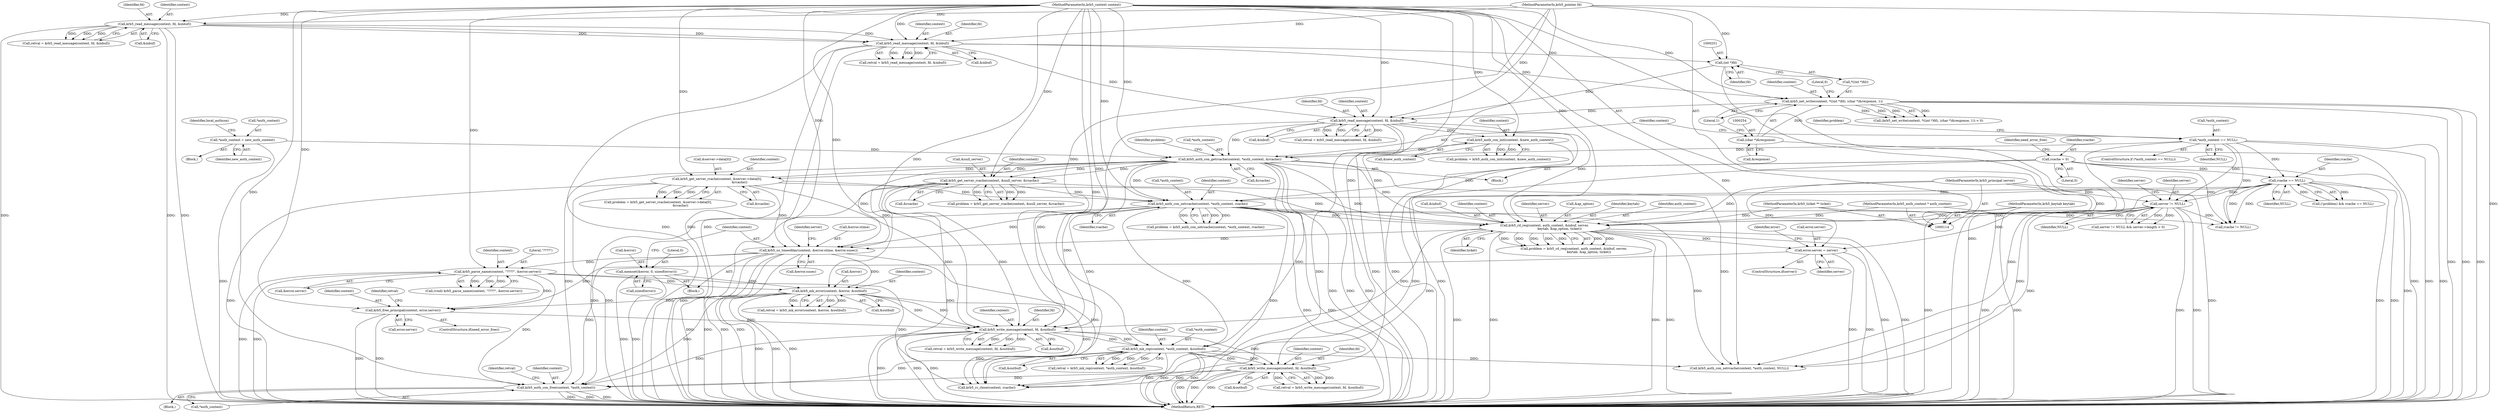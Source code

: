 digraph "0_krb5_102bb6ebf20f9174130c85c3b052ae104e5073ec_0@API" {
"1000579" [label="(Call,krb5_auth_con_free(context, *auth_context))"];
"1000396" [label="(Call,krb5_us_timeofday(context, &error.stime, &error.susec))"];
"1000295" [label="(Call,krb5_auth_con_getrcache(context, *auth_context, &rcache))"];
"1000284" [label="(Call,krb5_auth_con_init(context, &new_auth_context))"];
"1000269" [label="(Call,krb5_read_message(context, fd, &inbuf))"];
"1000247" [label="(Call,krb5_net_write(context, *((int *)fd), (char *)&response, 1))"];
"1000205" [label="(Call,krb5_read_message(context, fd, &inbuf))"];
"1000167" [label="(Call,krb5_read_message(context, fd, &inbuf))"];
"1000115" [label="(MethodParameterIn,krb5_context context)"];
"1000117" [label="(MethodParameterIn,krb5_pointer fd)"];
"1000253" [label="(Call,(char *)&response)"];
"1000250" [label="(Call,(int *)fd)"];
"1000288" [label="(Call,*auth_context = new_auth_context)"];
"1000277" [label="(Call,*auth_context == NULL)"];
"1000357" [label="(Call,krb5_auth_con_setrcache(context, *auth_context, rcache))"];
"1000322" [label="(Call,krb5_get_server_rcache(context, &server->data[0],\n                                             &rcache))"];
"1000346" [label="(Call,krb5_get_server_rcache(context, &null_server, &rcache))"];
"1000305" [label="(Call,rcache == NULL)"];
"1000135" [label="(Call,rcache = 0)"];
"1000371" [label="(Call,krb5_rd_req(context, auth_context, &inbuf, server,\n                              keytab, &ap_option, ticket))"];
"1000116" [label="(MethodParameterIn,krb5_auth_context * auth_context)"];
"1000311" [label="(Call,server != NULL)"];
"1000119" [label="(MethodParameterIn,krb5_principal server)"];
"1000121" [label="(MethodParameterIn,krb5_keytab keytab)"];
"1000122" [label="(MethodParameterIn,krb5_ticket ** ticket)"];
"1000523" [label="(Call,krb5_write_message(context, fd, &outbuf))"];
"1000482" [label="(Call,krb5_mk_error(context, &error, &outbuf))"];
"1000417" [label="(Call,krb5_parse_name(context, \"????\", &error.server))"];
"1000390" [label="(Call,memset(&error, 0, sizeof(error)))"];
"1000504" [label="(Call,krb5_free_principal(context, error.server))"];
"1000408" [label="(Call,error.server = server)"];
"1000563" [label="(Call,krb5_write_message(context, fd, &outbuf))"];
"1000552" [label="(Call,krb5_mk_rep(context, *auth_context, &outbuf))"];
"1000305" [label="(Call,rcache == NULL)"];
"1000316" [label="(Identifier,server)"];
"1000480" [label="(Call,retval = krb5_mk_error(context, &error, &outbuf))"];
"1000350" [label="(Call,&rcache)"];
"1000563" [label="(Call,krb5_write_message(context, fd, &outbuf))"];
"1000358" [label="(Identifier,context)"];
"1000295" [label="(Call,krb5_auth_con_getrcache(context, *auth_context, &rcache))"];
"1000526" [label="(Call,&outbuf)"];
"1000566" [label="(Call,&outbuf)"];
"1000594" [label="(Call,krb5_auth_con_setrcache(context, *auth_context, NULL))"];
"1000372" [label="(Identifier,context)"];
"1000247" [label="(Call,krb5_net_write(context, *((int *)fd), (char *)&response, 1))"];
"1000116" [label="(MethodParameterIn,krb5_auth_context * auth_context)"];
"1000506" [label="(Call,error.server)"];
"1000556" [label="(Call,&outbuf)"];
"1000376" [label="(Identifier,server)"];
"1000580" [label="(Identifier,context)"];
"1000288" [label="(Call,*auth_context = new_auth_context)"];
"1000415" [label="(Call,(void) krb5_parse_name(context, \"????\", &error.server))"];
"1000402" [label="(Call,&error.susec)"];
"1000304" [label="(Identifier,problem)"];
"1000250" [label="(Call,(int *)fd)"];
"1000203" [label="(Call,retval = krb5_read_message(context, fd, &inbuf))"];
"1000285" [label="(Identifier,context)"];
"1000293" [label="(Identifier,local_authcon)"];
"1000522" [label="(Identifier,retval)"];
"1000552" [label="(Call,krb5_mk_rep(context, *auth_context, &outbuf))"];
"1000281" [label="(Block,)"];
"1000277" [label="(Call,*auth_context == NULL)"];
"1000255" [label="(Call,&response)"];
"1000269" [label="(Call,krb5_read_message(context, fd, &inbuf))"];
"1000258" [label="(Literal,0)"];
"1000378" [label="(Call,&ap_option)"];
"1000359" [label="(Call,*auth_context)"];
"1000361" [label="(Identifier,rcache)"];
"1000406" [label="(ControlStructure,if(server))"];
"1000396" [label="(Call,krb5_us_timeofday(context, &error.stime, &error.susec))"];
"1000344" [label="(Call,problem = krb5_get_server_rcache(context, &null_server, &rcache))"];
"1000142" [label="(Identifier,need_error_free)"];
"1000320" [label="(Call,problem = krb5_get_server_rcache(context, &server->data[0],\n                                             &rcache))"];
"1000420" [label="(Call,&error.server)"];
"1000357" [label="(Call,krb5_auth_con_setrcache(context, *auth_context, rcache))"];
"1000135" [label="(Call,rcache = 0)"];
"1000272" [label="(Call,&inbuf)"];
"1000208" [label="(Call,&inbuf)"];
"1000278" [label="(Call,*auth_context)"];
"1000429" [label="(Identifier,error)"];
"1000348" [label="(Call,&null_server)"];
"1000271" [label="(Identifier,fd)"];
"1000249" [label="(Call,*((int *)fd))"];
"1000299" [label="(Call,&rcache)"];
"1000390" [label="(Call,memset(&error, 0, sizeof(error)))"];
"1000165" [label="(Call,retval = krb5_read_message(context, fd, &inbuf))"];
"1000347" [label="(Identifier,context)"];
"1000322" [label="(Call,krb5_get_server_rcache(context, &server->data[0],\n                                             &rcache))"];
"1000504" [label="(Call,krb5_free_principal(context, error.server))"];
"1000564" [label="(Identifier,context)"];
"1000310" [label="(Call,server != NULL && server->length > 0)"];
"1000115" [label="(MethodParameterIn,krb5_context context)"];
"1000324" [label="(Call,&server->data[0])"];
"1000280" [label="(Identifier,NULL)"];
"1000554" [label="(Call,*auth_context)"];
"1000296" [label="(Identifier,context)"];
"1000270" [label="(Identifier,context)"];
"1000393" [label="(Literal,0)"];
"1000346" [label="(Call,krb5_get_server_rcache(context, &null_server, &rcache))"];
"1000323" [label="(Identifier,context)"];
"1000407" [label="(Identifier,server)"];
"1000205" [label="(Call,krb5_read_message(context, fd, &inbuf))"];
"1000206" [label="(Identifier,context)"];
"1000289" [label="(Call,*auth_context)"];
"1000119" [label="(MethodParameterIn,krb5_principal server)"];
"1000284" [label="(Call,krb5_auth_con_init(context, &new_auth_context))"];
"1000409" [label="(Call,error.server)"];
"1000398" [label="(Call,&error.stime)"];
"1000591" [label="(Call,krb5_rc_close(context, rcache))"];
"1000168" [label="(Identifier,context)"];
"1000397" [label="(Identifier,context)"];
"1000502" [label="(ControlStructure,if(need_error_free))"];
"1000524" [label="(Identifier,context)"];
"1000419" [label="(Literal,\"????\")"];
"1000302" [label="(Call,(!problem) && rcache == NULL)"];
"1000283" [label="(Identifier,problem)"];
"1000297" [label="(Call,*auth_context)"];
"1000600" [label="(Identifier,retval)"];
"1000484" [label="(Call,&error)"];
"1000267" [label="(Call,retval = krb5_read_message(context, fd, &inbuf))"];
"1000486" [label="(Call,&outbuf)"];
"1000561" [label="(Call,retval = krb5_write_message(context, fd, &outbuf))"];
"1000291" [label="(Identifier,new_auth_context)"];
"1000276" [label="(ControlStructure,if (*auth_context == NULL))"];
"1000408" [label="(Call,error.server = server)"];
"1000387" [label="(Block,)"];
"1000311" [label="(Call,server != NULL)"];
"1000169" [label="(Identifier,fd)"];
"1000121" [label="(MethodParameterIn,krb5_keytab keytab)"];
"1000207" [label="(Identifier,fd)"];
"1000483" [label="(Identifier,context)"];
"1000525" [label="(Identifier,fd)"];
"1000377" [label="(Identifier,keytab)"];
"1000391" [label="(Call,&error)"];
"1000246" [label="(Call,(krb5_net_write(context, *((int *)fd), (char *)&response, 1)) < 0)"];
"1000523" [label="(Call,krb5_write_message(context, fd, &outbuf))"];
"1000282" [label="(Call,problem = krb5_auth_con_init(context, &new_auth_context))"];
"1000167" [label="(Call,krb5_read_message(context, fd, &inbuf))"];
"1000253" [label="(Call,(char *)&response)"];
"1000394" [label="(Call,sizeof(error))"];
"1000373" [label="(Identifier,auth_context)"];
"1000553" [label="(Identifier,context)"];
"1000380" [label="(Identifier,ticket)"];
"1000550" [label="(Call,retval = krb5_mk_rep(context, *auth_context, &outbuf))"];
"1000257" [label="(Literal,1)"];
"1000330" [label="(Call,&rcache)"];
"1000482" [label="(Call,krb5_mk_error(context, &error, &outbuf))"];
"1000581" [label="(Call,*auth_context)"];
"1000521" [label="(Call,retval = krb5_write_message(context, fd, &outbuf))"];
"1000117" [label="(MethodParameterIn,krb5_pointer fd)"];
"1000578" [label="(Block,)"];
"1000369" [label="(Call,problem = krb5_rd_req(context, auth_context, &inbuf, server,\n                              keytab, &ap_option, ticket))"];
"1000312" [label="(Identifier,server)"];
"1000137" [label="(Literal,0)"];
"1000579" [label="(Call,krb5_auth_con_free(context, *auth_context))"];
"1000252" [label="(Identifier,fd)"];
"1000313" [label="(Identifier,NULL)"];
"1000601" [label="(MethodReturn,RET)"];
"1000371" [label="(Call,krb5_rd_req(context, auth_context, &inbuf, server,\n                              keytab, &ap_option, ticket))"];
"1000587" [label="(Call,rcache != NULL)"];
"1000374" [label="(Call,&inbuf)"];
"1000170" [label="(Call,&inbuf)"];
"1000306" [label="(Identifier,rcache)"];
"1000505" [label="(Identifier,context)"];
"1000355" [label="(Call,problem = krb5_auth_con_setrcache(context, *auth_context, rcache))"];
"1000307" [label="(Identifier,NULL)"];
"1000136" [label="(Identifier,rcache)"];
"1000124" [label="(Block,)"];
"1000417" [label="(Call,krb5_parse_name(context, \"????\", &error.server))"];
"1000286" [label="(Call,&new_auth_context)"];
"1000565" [label="(Identifier,fd)"];
"1000248" [label="(Identifier,context)"];
"1000418" [label="(Identifier,context)"];
"1000412" [label="(Identifier,server)"];
"1000122" [label="(MethodParameterIn,krb5_ticket ** ticket)"];
"1000579" -> "1000578"  [label="AST: "];
"1000579" -> "1000581"  [label="CFG: "];
"1000580" -> "1000579"  [label="AST: "];
"1000581" -> "1000579"  [label="AST: "];
"1000600" -> "1000579"  [label="CFG: "];
"1000579" -> "1000601"  [label="DDG: "];
"1000579" -> "1000601"  [label="DDG: "];
"1000579" -> "1000601"  [label="DDG: "];
"1000396" -> "1000579"  [label="DDG: "];
"1000523" -> "1000579"  [label="DDG: "];
"1000482" -> "1000579"  [label="DDG: "];
"1000417" -> "1000579"  [label="DDG: "];
"1000563" -> "1000579"  [label="DDG: "];
"1000115" -> "1000579"  [label="DDG: "];
"1000552" -> "1000579"  [label="DDG: "];
"1000295" -> "1000579"  [label="DDG: "];
"1000357" -> "1000579"  [label="DDG: "];
"1000396" -> "1000387"  [label="AST: "];
"1000396" -> "1000402"  [label="CFG: "];
"1000397" -> "1000396"  [label="AST: "];
"1000398" -> "1000396"  [label="AST: "];
"1000402" -> "1000396"  [label="AST: "];
"1000407" -> "1000396"  [label="CFG: "];
"1000396" -> "1000601"  [label="DDG: "];
"1000396" -> "1000601"  [label="DDG: "];
"1000396" -> "1000601"  [label="DDG: "];
"1000396" -> "1000601"  [label="DDG: "];
"1000295" -> "1000396"  [label="DDG: "];
"1000357" -> "1000396"  [label="DDG: "];
"1000322" -> "1000396"  [label="DDG: "];
"1000371" -> "1000396"  [label="DDG: "];
"1000346" -> "1000396"  [label="DDG: "];
"1000115" -> "1000396"  [label="DDG: "];
"1000396" -> "1000417"  [label="DDG: "];
"1000396" -> "1000482"  [label="DDG: "];
"1000396" -> "1000591"  [label="DDG: "];
"1000295" -> "1000124"  [label="AST: "];
"1000295" -> "1000299"  [label="CFG: "];
"1000296" -> "1000295"  [label="AST: "];
"1000297" -> "1000295"  [label="AST: "];
"1000299" -> "1000295"  [label="AST: "];
"1000304" -> "1000295"  [label="CFG: "];
"1000295" -> "1000601"  [label="DDG: "];
"1000295" -> "1000601"  [label="DDG: "];
"1000295" -> "1000601"  [label="DDG: "];
"1000284" -> "1000295"  [label="DDG: "];
"1000269" -> "1000295"  [label="DDG: "];
"1000115" -> "1000295"  [label="DDG: "];
"1000288" -> "1000295"  [label="DDG: "];
"1000277" -> "1000295"  [label="DDG: "];
"1000295" -> "1000322"  [label="DDG: "];
"1000295" -> "1000322"  [label="DDG: "];
"1000295" -> "1000346"  [label="DDG: "];
"1000295" -> "1000346"  [label="DDG: "];
"1000295" -> "1000357"  [label="DDG: "];
"1000295" -> "1000371"  [label="DDG: "];
"1000295" -> "1000523"  [label="DDG: "];
"1000295" -> "1000552"  [label="DDG: "];
"1000295" -> "1000594"  [label="DDG: "];
"1000284" -> "1000282"  [label="AST: "];
"1000284" -> "1000286"  [label="CFG: "];
"1000285" -> "1000284"  [label="AST: "];
"1000286" -> "1000284"  [label="AST: "];
"1000282" -> "1000284"  [label="CFG: "];
"1000284" -> "1000601"  [label="DDG: "];
"1000284" -> "1000282"  [label="DDG: "];
"1000284" -> "1000282"  [label="DDG: "];
"1000269" -> "1000284"  [label="DDG: "];
"1000115" -> "1000284"  [label="DDG: "];
"1000269" -> "1000267"  [label="AST: "];
"1000269" -> "1000272"  [label="CFG: "];
"1000270" -> "1000269"  [label="AST: "];
"1000271" -> "1000269"  [label="AST: "];
"1000272" -> "1000269"  [label="AST: "];
"1000267" -> "1000269"  [label="CFG: "];
"1000269" -> "1000601"  [label="DDG: "];
"1000269" -> "1000601"  [label="DDG: "];
"1000269" -> "1000601"  [label="DDG: "];
"1000269" -> "1000267"  [label="DDG: "];
"1000269" -> "1000267"  [label="DDG: "];
"1000269" -> "1000267"  [label="DDG: "];
"1000247" -> "1000269"  [label="DDG: "];
"1000115" -> "1000269"  [label="DDG: "];
"1000250" -> "1000269"  [label="DDG: "];
"1000117" -> "1000269"  [label="DDG: "];
"1000205" -> "1000269"  [label="DDG: "];
"1000269" -> "1000371"  [label="DDG: "];
"1000269" -> "1000523"  [label="DDG: "];
"1000247" -> "1000246"  [label="AST: "];
"1000247" -> "1000257"  [label="CFG: "];
"1000248" -> "1000247"  [label="AST: "];
"1000249" -> "1000247"  [label="AST: "];
"1000253" -> "1000247"  [label="AST: "];
"1000257" -> "1000247"  [label="AST: "];
"1000258" -> "1000247"  [label="CFG: "];
"1000247" -> "1000601"  [label="DDG: "];
"1000247" -> "1000601"  [label="DDG: "];
"1000247" -> "1000601"  [label="DDG: "];
"1000247" -> "1000246"  [label="DDG: "];
"1000247" -> "1000246"  [label="DDG: "];
"1000247" -> "1000246"  [label="DDG: "];
"1000247" -> "1000246"  [label="DDG: "];
"1000205" -> "1000247"  [label="DDG: "];
"1000115" -> "1000247"  [label="DDG: "];
"1000253" -> "1000247"  [label="DDG: "];
"1000205" -> "1000203"  [label="AST: "];
"1000205" -> "1000208"  [label="CFG: "];
"1000206" -> "1000205"  [label="AST: "];
"1000207" -> "1000205"  [label="AST: "];
"1000208" -> "1000205"  [label="AST: "];
"1000203" -> "1000205"  [label="CFG: "];
"1000205" -> "1000601"  [label="DDG: "];
"1000205" -> "1000601"  [label="DDG: "];
"1000205" -> "1000601"  [label="DDG: "];
"1000205" -> "1000203"  [label="DDG: "];
"1000205" -> "1000203"  [label="DDG: "];
"1000205" -> "1000203"  [label="DDG: "];
"1000167" -> "1000205"  [label="DDG: "];
"1000167" -> "1000205"  [label="DDG: "];
"1000167" -> "1000205"  [label="DDG: "];
"1000115" -> "1000205"  [label="DDG: "];
"1000117" -> "1000205"  [label="DDG: "];
"1000205" -> "1000250"  [label="DDG: "];
"1000167" -> "1000165"  [label="AST: "];
"1000167" -> "1000170"  [label="CFG: "];
"1000168" -> "1000167"  [label="AST: "];
"1000169" -> "1000167"  [label="AST: "];
"1000170" -> "1000167"  [label="AST: "];
"1000165" -> "1000167"  [label="CFG: "];
"1000167" -> "1000601"  [label="DDG: "];
"1000167" -> "1000601"  [label="DDG: "];
"1000167" -> "1000601"  [label="DDG: "];
"1000167" -> "1000165"  [label="DDG: "];
"1000167" -> "1000165"  [label="DDG: "];
"1000167" -> "1000165"  [label="DDG: "];
"1000115" -> "1000167"  [label="DDG: "];
"1000117" -> "1000167"  [label="DDG: "];
"1000115" -> "1000114"  [label="AST: "];
"1000115" -> "1000601"  [label="DDG: "];
"1000115" -> "1000322"  [label="DDG: "];
"1000115" -> "1000346"  [label="DDG: "];
"1000115" -> "1000357"  [label="DDG: "];
"1000115" -> "1000371"  [label="DDG: "];
"1000115" -> "1000417"  [label="DDG: "];
"1000115" -> "1000482"  [label="DDG: "];
"1000115" -> "1000504"  [label="DDG: "];
"1000115" -> "1000523"  [label="DDG: "];
"1000115" -> "1000552"  [label="DDG: "];
"1000115" -> "1000563"  [label="DDG: "];
"1000115" -> "1000591"  [label="DDG: "];
"1000115" -> "1000594"  [label="DDG: "];
"1000117" -> "1000114"  [label="AST: "];
"1000117" -> "1000601"  [label="DDG: "];
"1000117" -> "1000250"  [label="DDG: "];
"1000117" -> "1000523"  [label="DDG: "];
"1000117" -> "1000563"  [label="DDG: "];
"1000253" -> "1000255"  [label="CFG: "];
"1000254" -> "1000253"  [label="AST: "];
"1000255" -> "1000253"  [label="AST: "];
"1000257" -> "1000253"  [label="CFG: "];
"1000253" -> "1000601"  [label="DDG: "];
"1000250" -> "1000249"  [label="AST: "];
"1000250" -> "1000252"  [label="CFG: "];
"1000251" -> "1000250"  [label="AST: "];
"1000252" -> "1000250"  [label="AST: "];
"1000249" -> "1000250"  [label="CFG: "];
"1000250" -> "1000601"  [label="DDG: "];
"1000288" -> "1000281"  [label="AST: "];
"1000288" -> "1000291"  [label="CFG: "];
"1000289" -> "1000288"  [label="AST: "];
"1000291" -> "1000288"  [label="AST: "];
"1000293" -> "1000288"  [label="CFG: "];
"1000288" -> "1000601"  [label="DDG: "];
"1000277" -> "1000276"  [label="AST: "];
"1000277" -> "1000280"  [label="CFG: "];
"1000278" -> "1000277"  [label="AST: "];
"1000280" -> "1000277"  [label="AST: "];
"1000283" -> "1000277"  [label="CFG: "];
"1000296" -> "1000277"  [label="CFG: "];
"1000277" -> "1000601"  [label="DDG: "];
"1000277" -> "1000601"  [label="DDG: "];
"1000277" -> "1000305"  [label="DDG: "];
"1000277" -> "1000311"  [label="DDG: "];
"1000277" -> "1000587"  [label="DDG: "];
"1000277" -> "1000594"  [label="DDG: "];
"1000357" -> "1000355"  [label="AST: "];
"1000357" -> "1000361"  [label="CFG: "];
"1000358" -> "1000357"  [label="AST: "];
"1000359" -> "1000357"  [label="AST: "];
"1000361" -> "1000357"  [label="AST: "];
"1000355" -> "1000357"  [label="CFG: "];
"1000357" -> "1000601"  [label="DDG: "];
"1000357" -> "1000601"  [label="DDG: "];
"1000357" -> "1000355"  [label="DDG: "];
"1000357" -> "1000355"  [label="DDG: "];
"1000357" -> "1000355"  [label="DDG: "];
"1000322" -> "1000357"  [label="DDG: "];
"1000346" -> "1000357"  [label="DDG: "];
"1000305" -> "1000357"  [label="DDG: "];
"1000135" -> "1000357"  [label="DDG: "];
"1000357" -> "1000371"  [label="DDG: "];
"1000357" -> "1000523"  [label="DDG: "];
"1000357" -> "1000552"  [label="DDG: "];
"1000357" -> "1000587"  [label="DDG: "];
"1000357" -> "1000591"  [label="DDG: "];
"1000357" -> "1000594"  [label="DDG: "];
"1000322" -> "1000320"  [label="AST: "];
"1000322" -> "1000330"  [label="CFG: "];
"1000323" -> "1000322"  [label="AST: "];
"1000324" -> "1000322"  [label="AST: "];
"1000330" -> "1000322"  [label="AST: "];
"1000320" -> "1000322"  [label="CFG: "];
"1000322" -> "1000601"  [label="DDG: "];
"1000322" -> "1000601"  [label="DDG: "];
"1000322" -> "1000320"  [label="DDG: "];
"1000322" -> "1000320"  [label="DDG: "];
"1000322" -> "1000320"  [label="DDG: "];
"1000322" -> "1000371"  [label="DDG: "];
"1000322" -> "1000523"  [label="DDG: "];
"1000346" -> "1000344"  [label="AST: "];
"1000346" -> "1000350"  [label="CFG: "];
"1000347" -> "1000346"  [label="AST: "];
"1000348" -> "1000346"  [label="AST: "];
"1000350" -> "1000346"  [label="AST: "];
"1000344" -> "1000346"  [label="CFG: "];
"1000346" -> "1000601"  [label="DDG: "];
"1000346" -> "1000601"  [label="DDG: "];
"1000346" -> "1000344"  [label="DDG: "];
"1000346" -> "1000344"  [label="DDG: "];
"1000346" -> "1000344"  [label="DDG: "];
"1000346" -> "1000371"  [label="DDG: "];
"1000346" -> "1000523"  [label="DDG: "];
"1000305" -> "1000302"  [label="AST: "];
"1000305" -> "1000307"  [label="CFG: "];
"1000306" -> "1000305"  [label="AST: "];
"1000307" -> "1000305"  [label="AST: "];
"1000302" -> "1000305"  [label="CFG: "];
"1000305" -> "1000601"  [label="DDG: "];
"1000305" -> "1000601"  [label="DDG: "];
"1000305" -> "1000302"  [label="DDG: "];
"1000305" -> "1000302"  [label="DDG: "];
"1000135" -> "1000305"  [label="DDG: "];
"1000305" -> "1000311"  [label="DDG: "];
"1000305" -> "1000587"  [label="DDG: "];
"1000305" -> "1000587"  [label="DDG: "];
"1000305" -> "1000591"  [label="DDG: "];
"1000305" -> "1000594"  [label="DDG: "];
"1000135" -> "1000124"  [label="AST: "];
"1000135" -> "1000137"  [label="CFG: "];
"1000136" -> "1000135"  [label="AST: "];
"1000137" -> "1000135"  [label="AST: "];
"1000142" -> "1000135"  [label="CFG: "];
"1000135" -> "1000601"  [label="DDG: "];
"1000135" -> "1000587"  [label="DDG: "];
"1000135" -> "1000591"  [label="DDG: "];
"1000371" -> "1000369"  [label="AST: "];
"1000371" -> "1000380"  [label="CFG: "];
"1000372" -> "1000371"  [label="AST: "];
"1000373" -> "1000371"  [label="AST: "];
"1000374" -> "1000371"  [label="AST: "];
"1000376" -> "1000371"  [label="AST: "];
"1000377" -> "1000371"  [label="AST: "];
"1000378" -> "1000371"  [label="AST: "];
"1000380" -> "1000371"  [label="AST: "];
"1000369" -> "1000371"  [label="CFG: "];
"1000371" -> "1000601"  [label="DDG: "];
"1000371" -> "1000601"  [label="DDG: "];
"1000371" -> "1000601"  [label="DDG: "];
"1000371" -> "1000601"  [label="DDG: "];
"1000371" -> "1000601"  [label="DDG: "];
"1000371" -> "1000601"  [label="DDG: "];
"1000371" -> "1000369"  [label="DDG: "];
"1000371" -> "1000369"  [label="DDG: "];
"1000371" -> "1000369"  [label="DDG: "];
"1000371" -> "1000369"  [label="DDG: "];
"1000371" -> "1000369"  [label="DDG: "];
"1000371" -> "1000369"  [label="DDG: "];
"1000371" -> "1000369"  [label="DDG: "];
"1000116" -> "1000371"  [label="DDG: "];
"1000311" -> "1000371"  [label="DDG: "];
"1000119" -> "1000371"  [label="DDG: "];
"1000121" -> "1000371"  [label="DDG: "];
"1000122" -> "1000371"  [label="DDG: "];
"1000371" -> "1000408"  [label="DDG: "];
"1000371" -> "1000523"  [label="DDG: "];
"1000116" -> "1000114"  [label="AST: "];
"1000116" -> "1000601"  [label="DDG: "];
"1000311" -> "1000310"  [label="AST: "];
"1000311" -> "1000313"  [label="CFG: "];
"1000312" -> "1000311"  [label="AST: "];
"1000313" -> "1000311"  [label="AST: "];
"1000316" -> "1000311"  [label="CFG: "];
"1000310" -> "1000311"  [label="CFG: "];
"1000311" -> "1000601"  [label="DDG: "];
"1000311" -> "1000601"  [label="DDG: "];
"1000311" -> "1000310"  [label="DDG: "];
"1000311" -> "1000310"  [label="DDG: "];
"1000119" -> "1000311"  [label="DDG: "];
"1000311" -> "1000408"  [label="DDG: "];
"1000311" -> "1000587"  [label="DDG: "];
"1000311" -> "1000594"  [label="DDG: "];
"1000119" -> "1000114"  [label="AST: "];
"1000119" -> "1000601"  [label="DDG: "];
"1000119" -> "1000408"  [label="DDG: "];
"1000121" -> "1000114"  [label="AST: "];
"1000121" -> "1000601"  [label="DDG: "];
"1000122" -> "1000114"  [label="AST: "];
"1000122" -> "1000601"  [label="DDG: "];
"1000523" -> "1000521"  [label="AST: "];
"1000523" -> "1000526"  [label="CFG: "];
"1000524" -> "1000523"  [label="AST: "];
"1000525" -> "1000523"  [label="AST: "];
"1000526" -> "1000523"  [label="AST: "];
"1000521" -> "1000523"  [label="CFG: "];
"1000523" -> "1000601"  [label="DDG: "];
"1000523" -> "1000601"  [label="DDG: "];
"1000523" -> "1000601"  [label="DDG: "];
"1000523" -> "1000521"  [label="DDG: "];
"1000523" -> "1000521"  [label="DDG: "];
"1000523" -> "1000521"  [label="DDG: "];
"1000482" -> "1000523"  [label="DDG: "];
"1000482" -> "1000523"  [label="DDG: "];
"1000504" -> "1000523"  [label="DDG: "];
"1000523" -> "1000552"  [label="DDG: "];
"1000523" -> "1000552"  [label="DDG: "];
"1000523" -> "1000563"  [label="DDG: "];
"1000523" -> "1000591"  [label="DDG: "];
"1000482" -> "1000480"  [label="AST: "];
"1000482" -> "1000486"  [label="CFG: "];
"1000483" -> "1000482"  [label="AST: "];
"1000484" -> "1000482"  [label="AST: "];
"1000486" -> "1000482"  [label="AST: "];
"1000480" -> "1000482"  [label="CFG: "];
"1000482" -> "1000601"  [label="DDG: "];
"1000482" -> "1000601"  [label="DDG: "];
"1000482" -> "1000601"  [label="DDG: "];
"1000482" -> "1000480"  [label="DDG: "];
"1000482" -> "1000480"  [label="DDG: "];
"1000482" -> "1000480"  [label="DDG: "];
"1000417" -> "1000482"  [label="DDG: "];
"1000390" -> "1000482"  [label="DDG: "];
"1000482" -> "1000504"  [label="DDG: "];
"1000482" -> "1000591"  [label="DDG: "];
"1000417" -> "1000415"  [label="AST: "];
"1000417" -> "1000420"  [label="CFG: "];
"1000418" -> "1000417"  [label="AST: "];
"1000419" -> "1000417"  [label="AST: "];
"1000420" -> "1000417"  [label="AST: "];
"1000415" -> "1000417"  [label="CFG: "];
"1000417" -> "1000601"  [label="DDG: "];
"1000417" -> "1000601"  [label="DDG: "];
"1000417" -> "1000415"  [label="DDG: "];
"1000417" -> "1000415"  [label="DDG: "];
"1000417" -> "1000415"  [label="DDG: "];
"1000417" -> "1000504"  [label="DDG: "];
"1000417" -> "1000591"  [label="DDG: "];
"1000390" -> "1000387"  [label="AST: "];
"1000390" -> "1000394"  [label="CFG: "];
"1000391" -> "1000390"  [label="AST: "];
"1000393" -> "1000390"  [label="AST: "];
"1000394" -> "1000390"  [label="AST: "];
"1000397" -> "1000390"  [label="CFG: "];
"1000390" -> "1000601"  [label="DDG: "];
"1000390" -> "1000601"  [label="DDG: "];
"1000504" -> "1000502"  [label="AST: "];
"1000504" -> "1000506"  [label="CFG: "];
"1000505" -> "1000504"  [label="AST: "];
"1000506" -> "1000504"  [label="AST: "];
"1000522" -> "1000504"  [label="CFG: "];
"1000504" -> "1000601"  [label="DDG: "];
"1000504" -> "1000601"  [label="DDG: "];
"1000408" -> "1000504"  [label="DDG: "];
"1000408" -> "1000406"  [label="AST: "];
"1000408" -> "1000412"  [label="CFG: "];
"1000409" -> "1000408"  [label="AST: "];
"1000412" -> "1000408"  [label="AST: "];
"1000429" -> "1000408"  [label="CFG: "];
"1000408" -> "1000601"  [label="DDG: "];
"1000408" -> "1000601"  [label="DDG: "];
"1000563" -> "1000561"  [label="AST: "];
"1000563" -> "1000566"  [label="CFG: "];
"1000564" -> "1000563"  [label="AST: "];
"1000565" -> "1000563"  [label="AST: "];
"1000566" -> "1000563"  [label="AST: "];
"1000561" -> "1000563"  [label="CFG: "];
"1000563" -> "1000601"  [label="DDG: "];
"1000563" -> "1000601"  [label="DDG: "];
"1000563" -> "1000601"  [label="DDG: "];
"1000563" -> "1000561"  [label="DDG: "];
"1000563" -> "1000561"  [label="DDG: "];
"1000563" -> "1000561"  [label="DDG: "];
"1000552" -> "1000563"  [label="DDG: "];
"1000552" -> "1000563"  [label="DDG: "];
"1000563" -> "1000591"  [label="DDG: "];
"1000552" -> "1000550"  [label="AST: "];
"1000552" -> "1000556"  [label="CFG: "];
"1000553" -> "1000552"  [label="AST: "];
"1000554" -> "1000552"  [label="AST: "];
"1000556" -> "1000552"  [label="AST: "];
"1000550" -> "1000552"  [label="CFG: "];
"1000552" -> "1000601"  [label="DDG: "];
"1000552" -> "1000601"  [label="DDG: "];
"1000552" -> "1000601"  [label="DDG: "];
"1000552" -> "1000550"  [label="DDG: "];
"1000552" -> "1000550"  [label="DDG: "];
"1000552" -> "1000550"  [label="DDG: "];
"1000552" -> "1000594"  [label="DDG: "];
}
